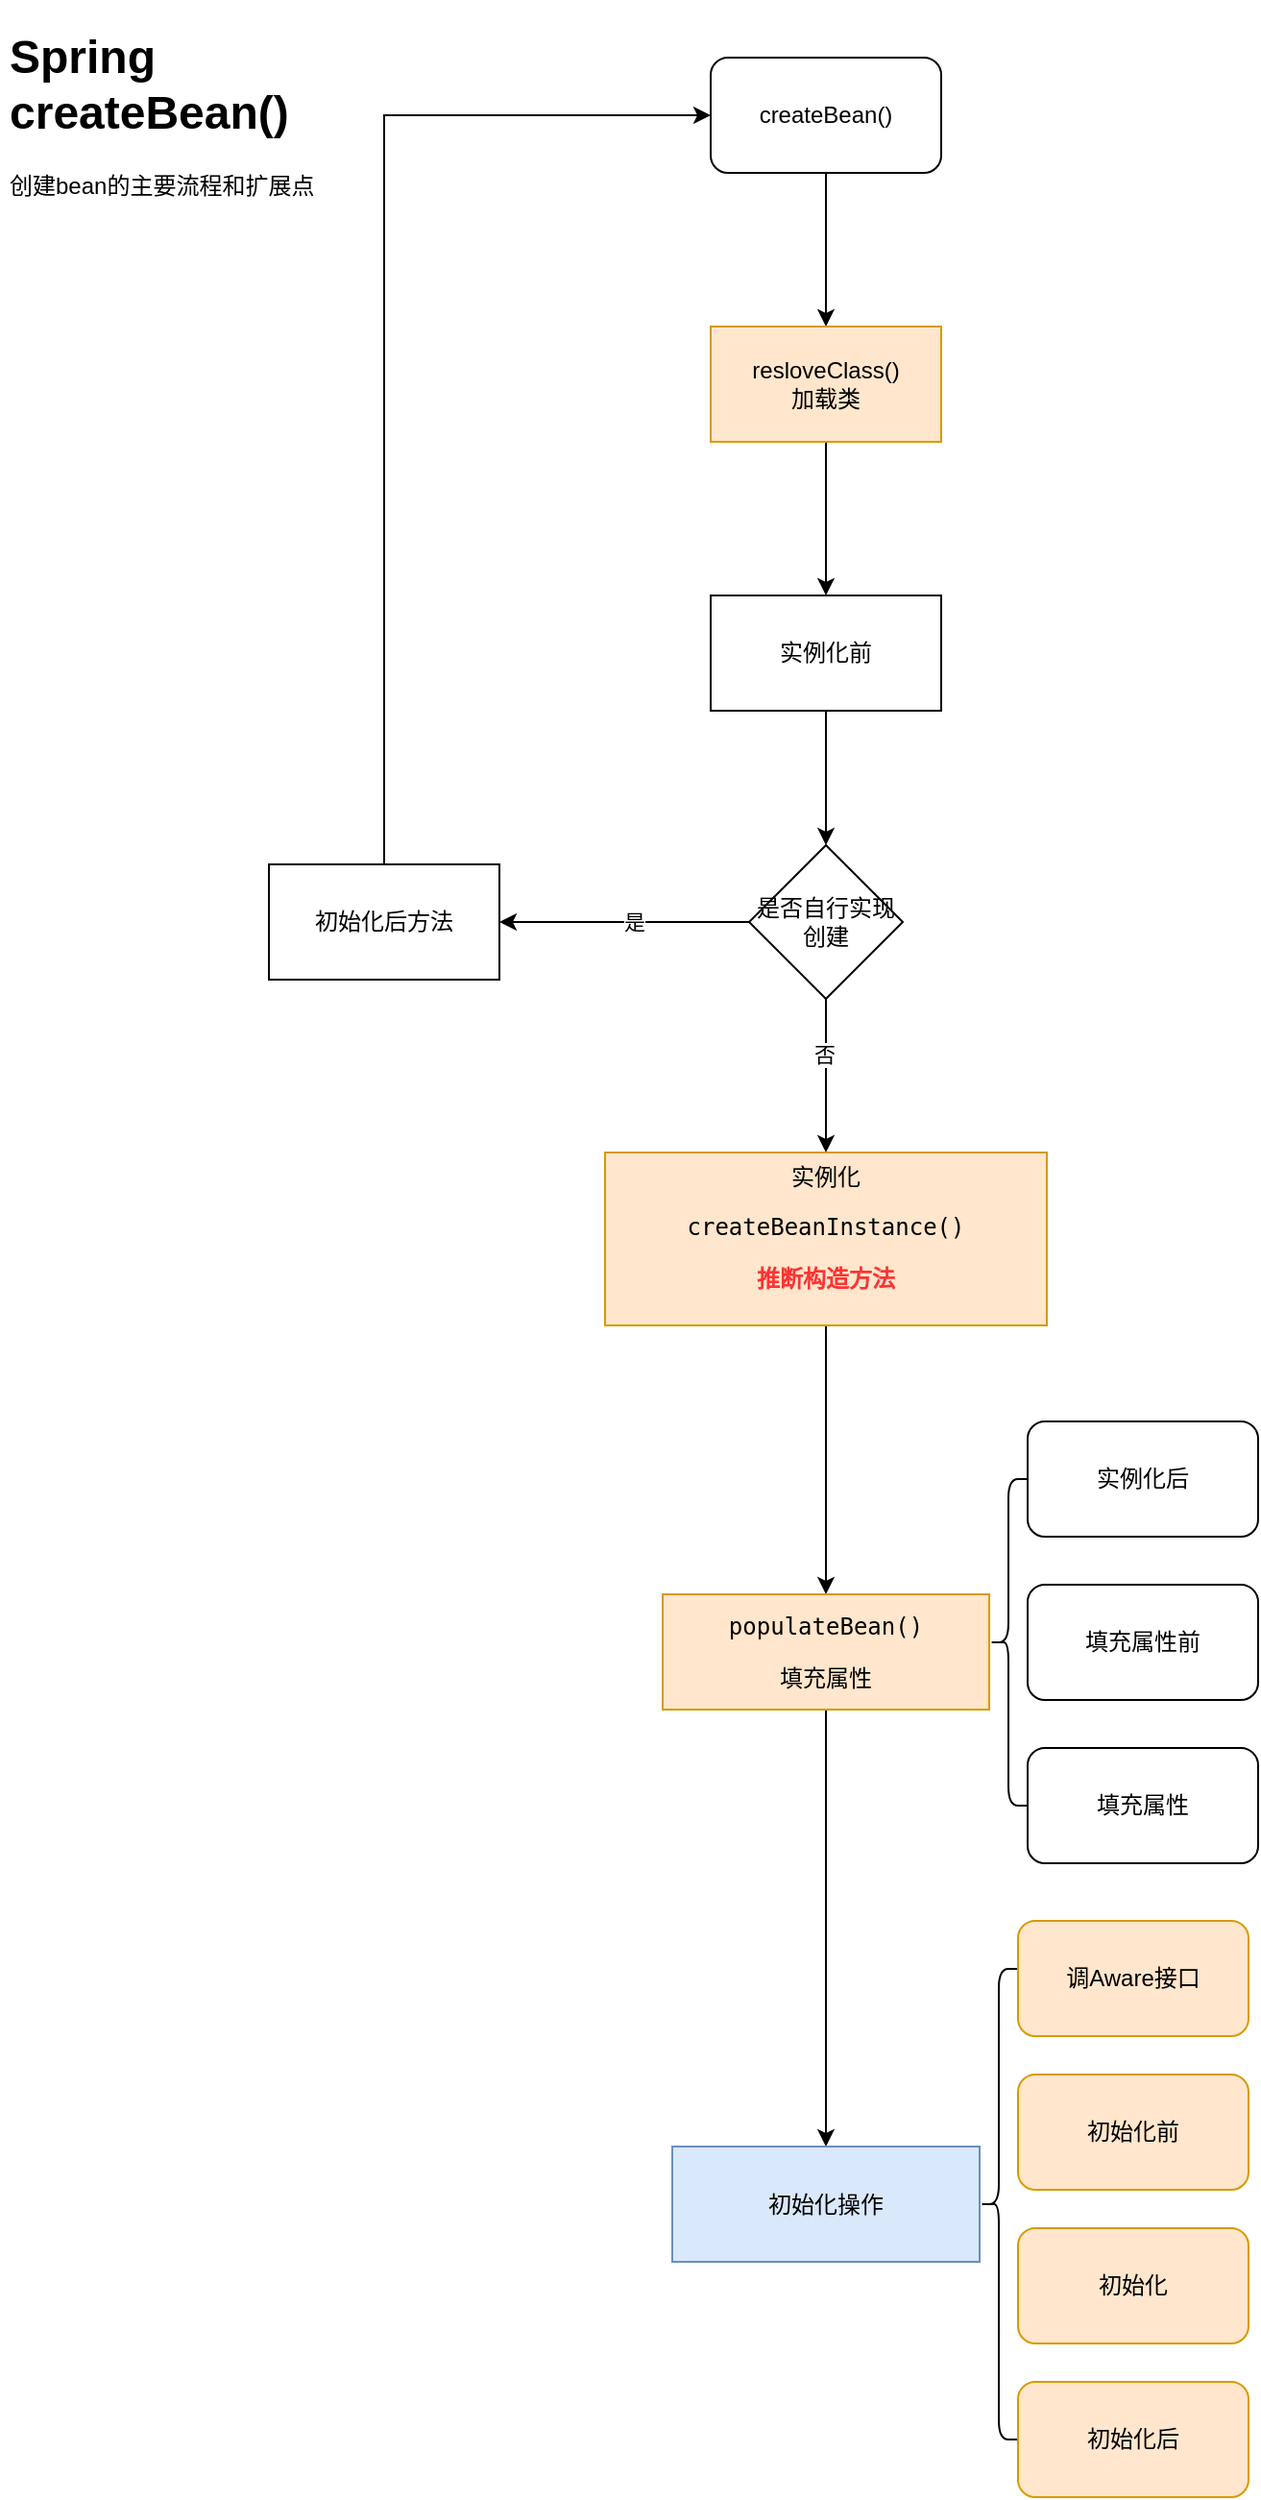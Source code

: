 <mxfile version="14.7.0" type="github">
  <diagram id="e6S9pTn7jaCDnWygfx2N" name="第 1 页">
    <mxGraphModel dx="946" dy="590" grid="1" gridSize="10" guides="1" tooltips="1" connect="1" arrows="1" fold="1" page="1" pageScale="1" pageWidth="827" pageHeight="1169" math="0" shadow="0">
      <root>
        <mxCell id="0" />
        <mxCell id="1" parent="0" />
        <mxCell id="X0XXBBq298W-yAg8tdMK-1" value="&lt;h1&gt;Spring createBean()&lt;/h1&gt;&lt;div&gt;创建bean的主要流程和扩展点&lt;/div&gt;" style="text;html=1;strokeColor=none;fillColor=none;spacing=5;spacingTop=-20;whiteSpace=wrap;overflow=hidden;rounded=0;" parent="1" vertex="1">
          <mxGeometry x="10" y="40" width="190" height="120" as="geometry" />
        </mxCell>
        <mxCell id="X0XXBBq298W-yAg8tdMK-6" style="edgeStyle=orthogonalEdgeStyle;rounded=0;orthogonalLoop=1;jettySize=auto;html=1;exitX=0.5;exitY=1;exitDx=0;exitDy=0;entryX=0.5;entryY=0;entryDx=0;entryDy=0;" parent="1" source="X0XXBBq298W-yAg8tdMK-2" target="X0XXBBq298W-yAg8tdMK-5" edge="1">
          <mxGeometry relative="1" as="geometry" />
        </mxCell>
        <mxCell id="X0XXBBq298W-yAg8tdMK-2" value="createBean()" style="rounded=1;whiteSpace=wrap;html=1;" parent="1" vertex="1">
          <mxGeometry x="380" y="60" width="120" height="60" as="geometry" />
        </mxCell>
        <mxCell id="X0XXBBq298W-yAg8tdMK-8" value="" style="edgeStyle=orthogonalEdgeStyle;rounded=0;orthogonalLoop=1;jettySize=auto;html=1;" parent="1" source="X0XXBBq298W-yAg8tdMK-5" target="X0XXBBq298W-yAg8tdMK-7" edge="1">
          <mxGeometry relative="1" as="geometry" />
        </mxCell>
        <mxCell id="X0XXBBq298W-yAg8tdMK-5" value="resloveClass()&lt;br&gt;加载类" style="rounded=0;whiteSpace=wrap;html=1;fillColor=#ffe6cc;strokeColor=#d79b00;" parent="1" vertex="1">
          <mxGeometry x="380" y="200" width="120" height="60" as="geometry" />
        </mxCell>
        <mxCell id="X0XXBBq298W-yAg8tdMK-12" value="" style="edgeStyle=orthogonalEdgeStyle;rounded=0;orthogonalLoop=1;jettySize=auto;html=1;" parent="1" source="X0XXBBq298W-yAg8tdMK-7" target="X0XXBBq298W-yAg8tdMK-11" edge="1">
          <mxGeometry relative="1" as="geometry" />
        </mxCell>
        <mxCell id="X0XXBBq298W-yAg8tdMK-7" value="实例化前" style="whiteSpace=wrap;html=1;rounded=0;" parent="1" vertex="1">
          <mxGeometry x="380" y="340" width="120" height="60" as="geometry" />
        </mxCell>
        <mxCell id="X0XXBBq298W-yAg8tdMK-16" value="" style="edgeStyle=orthogonalEdgeStyle;rounded=0;orthogonalLoop=1;jettySize=auto;html=1;" parent="1" source="X0XXBBq298W-yAg8tdMK-11" target="X0XXBBq298W-yAg8tdMK-15" edge="1">
          <mxGeometry relative="1" as="geometry" />
        </mxCell>
        <mxCell id="X0XXBBq298W-yAg8tdMK-17" value="否" style="edgeLabel;html=1;align=center;verticalAlign=middle;resizable=0;points=[];" parent="X0XXBBq298W-yAg8tdMK-16" vertex="1" connectable="0">
          <mxGeometry x="-0.289" y="-1" relative="1" as="geometry">
            <mxPoint as="offset" />
          </mxGeometry>
        </mxCell>
        <mxCell id="X0XXBBq298W-yAg8tdMK-19" value="" style="edgeStyle=orthogonalEdgeStyle;rounded=0;orthogonalLoop=1;jettySize=auto;html=1;" parent="1" source="X0XXBBq298W-yAg8tdMK-11" target="X0XXBBq298W-yAg8tdMK-18" edge="1">
          <mxGeometry relative="1" as="geometry" />
        </mxCell>
        <mxCell id="X0XXBBq298W-yAg8tdMK-21" value="是" style="edgeLabel;html=1;align=center;verticalAlign=middle;resizable=0;points=[];" parent="X0XXBBq298W-yAg8tdMK-19" vertex="1" connectable="0">
          <mxGeometry x="0.233" y="3" relative="1" as="geometry">
            <mxPoint x="20" y="-3" as="offset" />
          </mxGeometry>
        </mxCell>
        <mxCell id="X0XXBBq298W-yAg8tdMK-11" value="是否自行实现创建" style="rhombus;whiteSpace=wrap;html=1;rounded=0;" parent="1" vertex="1">
          <mxGeometry x="400" y="470" width="80" height="80" as="geometry" />
        </mxCell>
        <mxCell id="X0XXBBq298W-yAg8tdMK-24" value="" style="edgeStyle=orthogonalEdgeStyle;rounded=0;orthogonalLoop=1;jettySize=auto;html=1;" parent="1" source="X0XXBBq298W-yAg8tdMK-15" target="X0XXBBq298W-yAg8tdMK-23" edge="1">
          <mxGeometry relative="1" as="geometry" />
        </mxCell>
        <mxCell id="X0XXBBq298W-yAg8tdMK-15" value="实例化&lt;br&gt;&lt;pre&gt;createBeanInstance()&lt;/pre&gt;&lt;pre&gt;&lt;b&gt;&lt;font color=&quot;#ff3333&quot;&gt;推断构造方法&lt;/font&gt;&lt;/b&gt;&lt;/pre&gt;" style="whiteSpace=wrap;html=1;rounded=0;fillColor=#ffe6cc;strokeColor=#d79b00;" parent="1" vertex="1">
          <mxGeometry x="325" y="630" width="230" height="90" as="geometry" />
        </mxCell>
        <mxCell id="X0XXBBq298W-yAg8tdMK-20" style="edgeStyle=orthogonalEdgeStyle;rounded=0;orthogonalLoop=1;jettySize=auto;html=1;exitX=0.5;exitY=0;exitDx=0;exitDy=0;entryX=0;entryY=0.5;entryDx=0;entryDy=0;" parent="1" source="X0XXBBq298W-yAg8tdMK-18" target="X0XXBBq298W-yAg8tdMK-2" edge="1">
          <mxGeometry relative="1" as="geometry" />
        </mxCell>
        <mxCell id="X0XXBBq298W-yAg8tdMK-18" value="初始化后方法" style="whiteSpace=wrap;html=1;rounded=0;" parent="1" vertex="1">
          <mxGeometry x="150" y="480" width="120" height="60" as="geometry" />
        </mxCell>
        <mxCell id="X0XXBBq298W-yAg8tdMK-34" value="" style="edgeStyle=orthogonalEdgeStyle;rounded=0;orthogonalLoop=1;jettySize=auto;html=1;" parent="1" source="X0XXBBq298W-yAg8tdMK-23" target="X0XXBBq298W-yAg8tdMK-33" edge="1">
          <mxGeometry relative="1" as="geometry" />
        </mxCell>
        <mxCell id="X0XXBBq298W-yAg8tdMK-23" value="&lt;pre&gt;populateBean()&lt;/pre&gt;&lt;pre&gt;填充属性&lt;/pre&gt;" style="whiteSpace=wrap;html=1;rounded=0;fillColor=#ffe6cc;strokeColor=#d79b00;" parent="1" vertex="1">
          <mxGeometry x="355" y="860" width="170" height="60" as="geometry" />
        </mxCell>
        <mxCell id="X0XXBBq298W-yAg8tdMK-25" value="" style="shape=curlyBracket;whiteSpace=wrap;html=1;rounded=1;size=0.5;" parent="1" vertex="1">
          <mxGeometry x="525" y="800" width="20" height="170" as="geometry" />
        </mxCell>
        <mxCell id="X0XXBBq298W-yAg8tdMK-27" value="实例化后" style="rounded=1;whiteSpace=wrap;html=1;" parent="1" vertex="1">
          <mxGeometry x="545" y="770" width="120" height="60" as="geometry" />
        </mxCell>
        <mxCell id="X0XXBBq298W-yAg8tdMK-31" value="填充属性前" style="rounded=1;whiteSpace=wrap;html=1;" parent="1" vertex="1">
          <mxGeometry x="545" y="855" width="120" height="60" as="geometry" />
        </mxCell>
        <mxCell id="X0XXBBq298W-yAg8tdMK-32" value="填充属性" style="rounded=1;whiteSpace=wrap;html=1;" parent="1" vertex="1">
          <mxGeometry x="545" y="940" width="120" height="60" as="geometry" />
        </mxCell>
        <mxCell id="X0XXBBq298W-yAg8tdMK-33" value="初始化操作" style="whiteSpace=wrap;html=1;rounded=0;fillColor=#dae8fc;strokeColor=#6c8ebf;" parent="1" vertex="1">
          <mxGeometry x="360" y="1147.5" width="160" height="60" as="geometry" />
        </mxCell>
        <mxCell id="X0XXBBq298W-yAg8tdMK-35" value="" style="shape=curlyBracket;whiteSpace=wrap;html=1;rounded=1;size=0.5;" parent="1" vertex="1">
          <mxGeometry x="520" y="1055" width="20" height="245" as="geometry" />
        </mxCell>
        <mxCell id="X0XXBBq298W-yAg8tdMK-36" value="调Aware接口" style="rounded=1;whiteSpace=wrap;html=1;fillColor=#ffe6cc;strokeColor=#d79b00;" parent="1" vertex="1">
          <mxGeometry x="540" y="1030" width="120" height="60" as="geometry" />
        </mxCell>
        <mxCell id="X0XXBBq298W-yAg8tdMK-37" value="初始化前" style="rounded=1;whiteSpace=wrap;html=1;fillColor=#ffe6cc;strokeColor=#d79b00;" parent="1" vertex="1">
          <mxGeometry x="540" y="1110" width="120" height="60" as="geometry" />
        </mxCell>
        <mxCell id="X0XXBBq298W-yAg8tdMK-38" value="初始化" style="rounded=1;whiteSpace=wrap;html=1;fillColor=#ffe6cc;strokeColor=#d79b00;" parent="1" vertex="1">
          <mxGeometry x="540" y="1190" width="120" height="60" as="geometry" />
        </mxCell>
        <mxCell id="X0XXBBq298W-yAg8tdMK-39" value="初始化后" style="rounded=1;whiteSpace=wrap;html=1;fillColor=#ffe6cc;strokeColor=#d79b00;" parent="1" vertex="1">
          <mxGeometry x="540" y="1270" width="120" height="60" as="geometry" />
        </mxCell>
      </root>
    </mxGraphModel>
  </diagram>
</mxfile>

